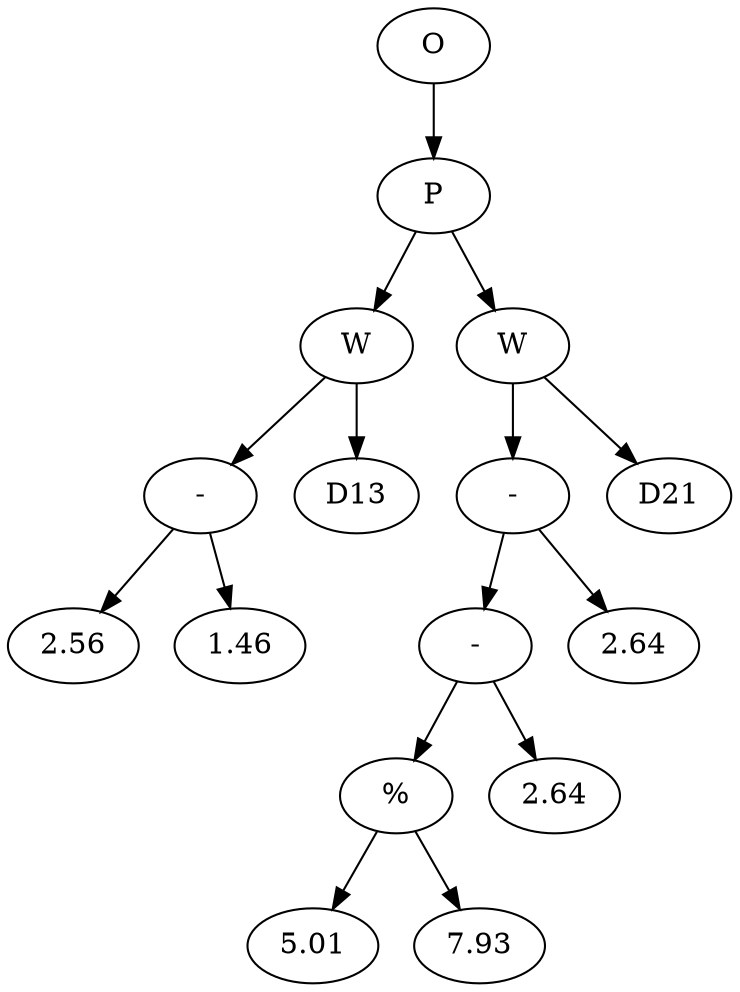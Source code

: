 // Tree
digraph {
	19155219 [label=O]
	19155220 [label=P]
	19155219 -> 19155220
	19155221 [label=W]
	19155220 -> 19155221
	19155222 [label="-"]
	19155221 -> 19155222
	19155223 [label=2.56]
	19155222 -> 19155223
	19155224 [label=1.46]
	19155222 -> 19155224
	19155225 [label=D13]
	19155221 -> 19155225
	19155226 [label=W]
	19155220 -> 19155226
	19155227 [label="-"]
	19155226 -> 19155227
	19155228 [label="-"]
	19155227 -> 19155228
	19155229 [label="%"]
	19155228 -> 19155229
	19155230 [label=5.01]
	19155229 -> 19155230
	19155231 [label=7.93]
	19155229 -> 19155231
	19155232 [label=2.64]
	19155228 -> 19155232
	19155233 [label=2.64]
	19155227 -> 19155233
	19155234 [label=D21]
	19155226 -> 19155234
}
